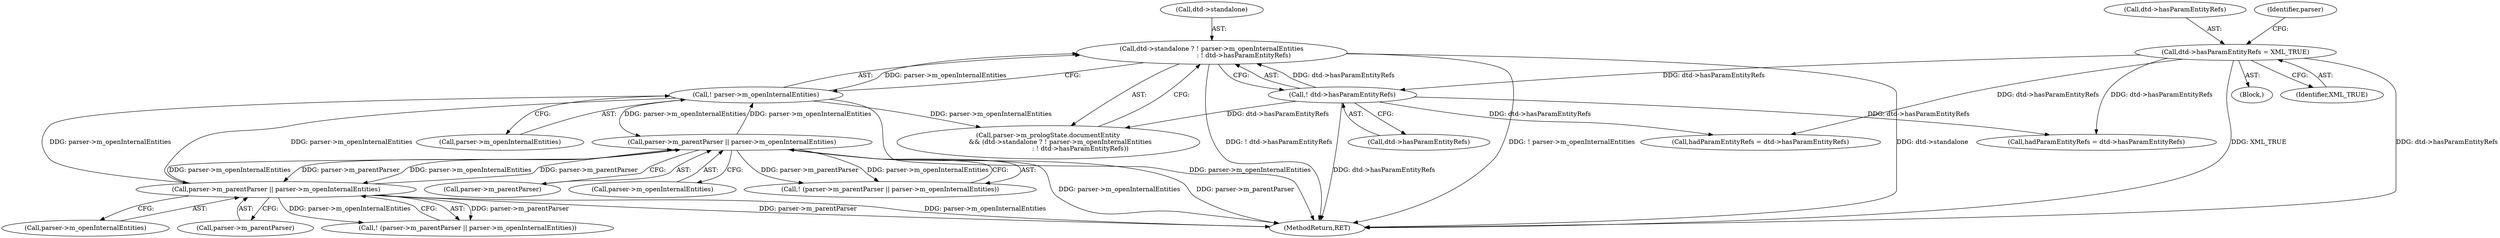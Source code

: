 digraph "0_libexpat_c20b758c332d9a13afbbb276d30db1d183a85d43@API" {
"1002700" [label="(Call,dtd->standalone ? ! parser->m_openInternalEntities\n                                : ! dtd->hasParamEntityRefs)"];
"1002704" [label="(Call,! parser->m_openInternalEntities)"];
"1002055" [label="(Call,parser->m_parentParser || parser->m_openInternalEntities)"];
"1001937" [label="(Call,parser->m_parentParser || parser->m_openInternalEntities)"];
"1002708" [label="(Call,! dtd->hasParamEntityRefs)"];
"1002632" [label="(Call,dtd->hasParamEntityRefs = XML_TRUE)"];
"1002700" [label="(Call,dtd->standalone ? ! parser->m_openInternalEntities\n                                : ! dtd->hasParamEntityRefs)"];
"1002640" [label="(Identifier,parser)"];
"1002633" [label="(Call,dtd->hasParamEntityRefs)"];
"1000356" [label="(Block,)"];
"1001938" [label="(Call,parser->m_parentParser)"];
"1003380" [label="(MethodReturn,RET)"];
"1002705" [label="(Call,parser->m_openInternalEntities)"];
"1001941" [label="(Call,parser->m_openInternalEntities)"];
"1002059" [label="(Call,parser->m_openInternalEntities)"];
"1002694" [label="(Call,parser->m_prologState.documentEntity\n            && (dtd->standalone ? ! parser->m_openInternalEntities\n                                : ! dtd->hasParamEntityRefs))"];
"1002056" [label="(Call,parser->m_parentParser)"];
"1002054" [label="(Call,! (parser->m_parentParser || parser->m_openInternalEntities))"];
"1000818" [label="(Call,hadParamEntityRefs = dtd->hasParamEntityRefs)"];
"1001937" [label="(Call,parser->m_parentParser || parser->m_openInternalEntities)"];
"1002704" [label="(Call,! parser->m_openInternalEntities)"];
"1000687" [label="(Call,hadParamEntityRefs = dtd->hasParamEntityRefs)"];
"1001936" [label="(Call,! (parser->m_parentParser || parser->m_openInternalEntities))"];
"1002055" [label="(Call,parser->m_parentParser || parser->m_openInternalEntities)"];
"1002632" [label="(Call,dtd->hasParamEntityRefs = XML_TRUE)"];
"1002701" [label="(Call,dtd->standalone)"];
"1002708" [label="(Call,! dtd->hasParamEntityRefs)"];
"1002636" [label="(Identifier,XML_TRUE)"];
"1002709" [label="(Call,dtd->hasParamEntityRefs)"];
"1002700" -> "1002694"  [label="AST: "];
"1002700" -> "1002704"  [label="CFG: "];
"1002700" -> "1002708"  [label="CFG: "];
"1002701" -> "1002700"  [label="AST: "];
"1002704" -> "1002700"  [label="AST: "];
"1002708" -> "1002700"  [label="AST: "];
"1002694" -> "1002700"  [label="CFG: "];
"1002700" -> "1003380"  [label="DDG: ! parser->m_openInternalEntities"];
"1002700" -> "1003380"  [label="DDG: dtd->standalone"];
"1002700" -> "1003380"  [label="DDG: ! dtd->hasParamEntityRefs"];
"1002704" -> "1002700"  [label="DDG: parser->m_openInternalEntities"];
"1002708" -> "1002700"  [label="DDG: dtd->hasParamEntityRefs"];
"1002704" -> "1002705"  [label="CFG: "];
"1002705" -> "1002704"  [label="AST: "];
"1002704" -> "1003380"  [label="DDG: parser->m_openInternalEntities"];
"1002704" -> "1001937"  [label="DDG: parser->m_openInternalEntities"];
"1002704" -> "1002055"  [label="DDG: parser->m_openInternalEntities"];
"1002704" -> "1002694"  [label="DDG: parser->m_openInternalEntities"];
"1002055" -> "1002704"  [label="DDG: parser->m_openInternalEntities"];
"1001937" -> "1002704"  [label="DDG: parser->m_openInternalEntities"];
"1002055" -> "1002054"  [label="AST: "];
"1002055" -> "1002056"  [label="CFG: "];
"1002055" -> "1002059"  [label="CFG: "];
"1002056" -> "1002055"  [label="AST: "];
"1002059" -> "1002055"  [label="AST: "];
"1002054" -> "1002055"  [label="CFG: "];
"1002055" -> "1003380"  [label="DDG: parser->m_openInternalEntities"];
"1002055" -> "1003380"  [label="DDG: parser->m_parentParser"];
"1002055" -> "1001937"  [label="DDG: parser->m_parentParser"];
"1002055" -> "1001937"  [label="DDG: parser->m_openInternalEntities"];
"1002055" -> "1002054"  [label="DDG: parser->m_parentParser"];
"1002055" -> "1002054"  [label="DDG: parser->m_openInternalEntities"];
"1001937" -> "1002055"  [label="DDG: parser->m_parentParser"];
"1001937" -> "1002055"  [label="DDG: parser->m_openInternalEntities"];
"1001937" -> "1001936"  [label="AST: "];
"1001937" -> "1001938"  [label="CFG: "];
"1001937" -> "1001941"  [label="CFG: "];
"1001938" -> "1001937"  [label="AST: "];
"1001941" -> "1001937"  [label="AST: "];
"1001936" -> "1001937"  [label="CFG: "];
"1001937" -> "1003380"  [label="DDG: parser->m_parentParser"];
"1001937" -> "1003380"  [label="DDG: parser->m_openInternalEntities"];
"1001937" -> "1001936"  [label="DDG: parser->m_parentParser"];
"1001937" -> "1001936"  [label="DDG: parser->m_openInternalEntities"];
"1002708" -> "1002709"  [label="CFG: "];
"1002709" -> "1002708"  [label="AST: "];
"1002708" -> "1003380"  [label="DDG: dtd->hasParamEntityRefs"];
"1002708" -> "1000687"  [label="DDG: dtd->hasParamEntityRefs"];
"1002708" -> "1000818"  [label="DDG: dtd->hasParamEntityRefs"];
"1002708" -> "1002694"  [label="DDG: dtd->hasParamEntityRefs"];
"1002632" -> "1002708"  [label="DDG: dtd->hasParamEntityRefs"];
"1002632" -> "1000356"  [label="AST: "];
"1002632" -> "1002636"  [label="CFG: "];
"1002633" -> "1002632"  [label="AST: "];
"1002636" -> "1002632"  [label="AST: "];
"1002640" -> "1002632"  [label="CFG: "];
"1002632" -> "1003380"  [label="DDG: XML_TRUE"];
"1002632" -> "1003380"  [label="DDG: dtd->hasParamEntityRefs"];
"1002632" -> "1000687"  [label="DDG: dtd->hasParamEntityRefs"];
"1002632" -> "1000818"  [label="DDG: dtd->hasParamEntityRefs"];
}
